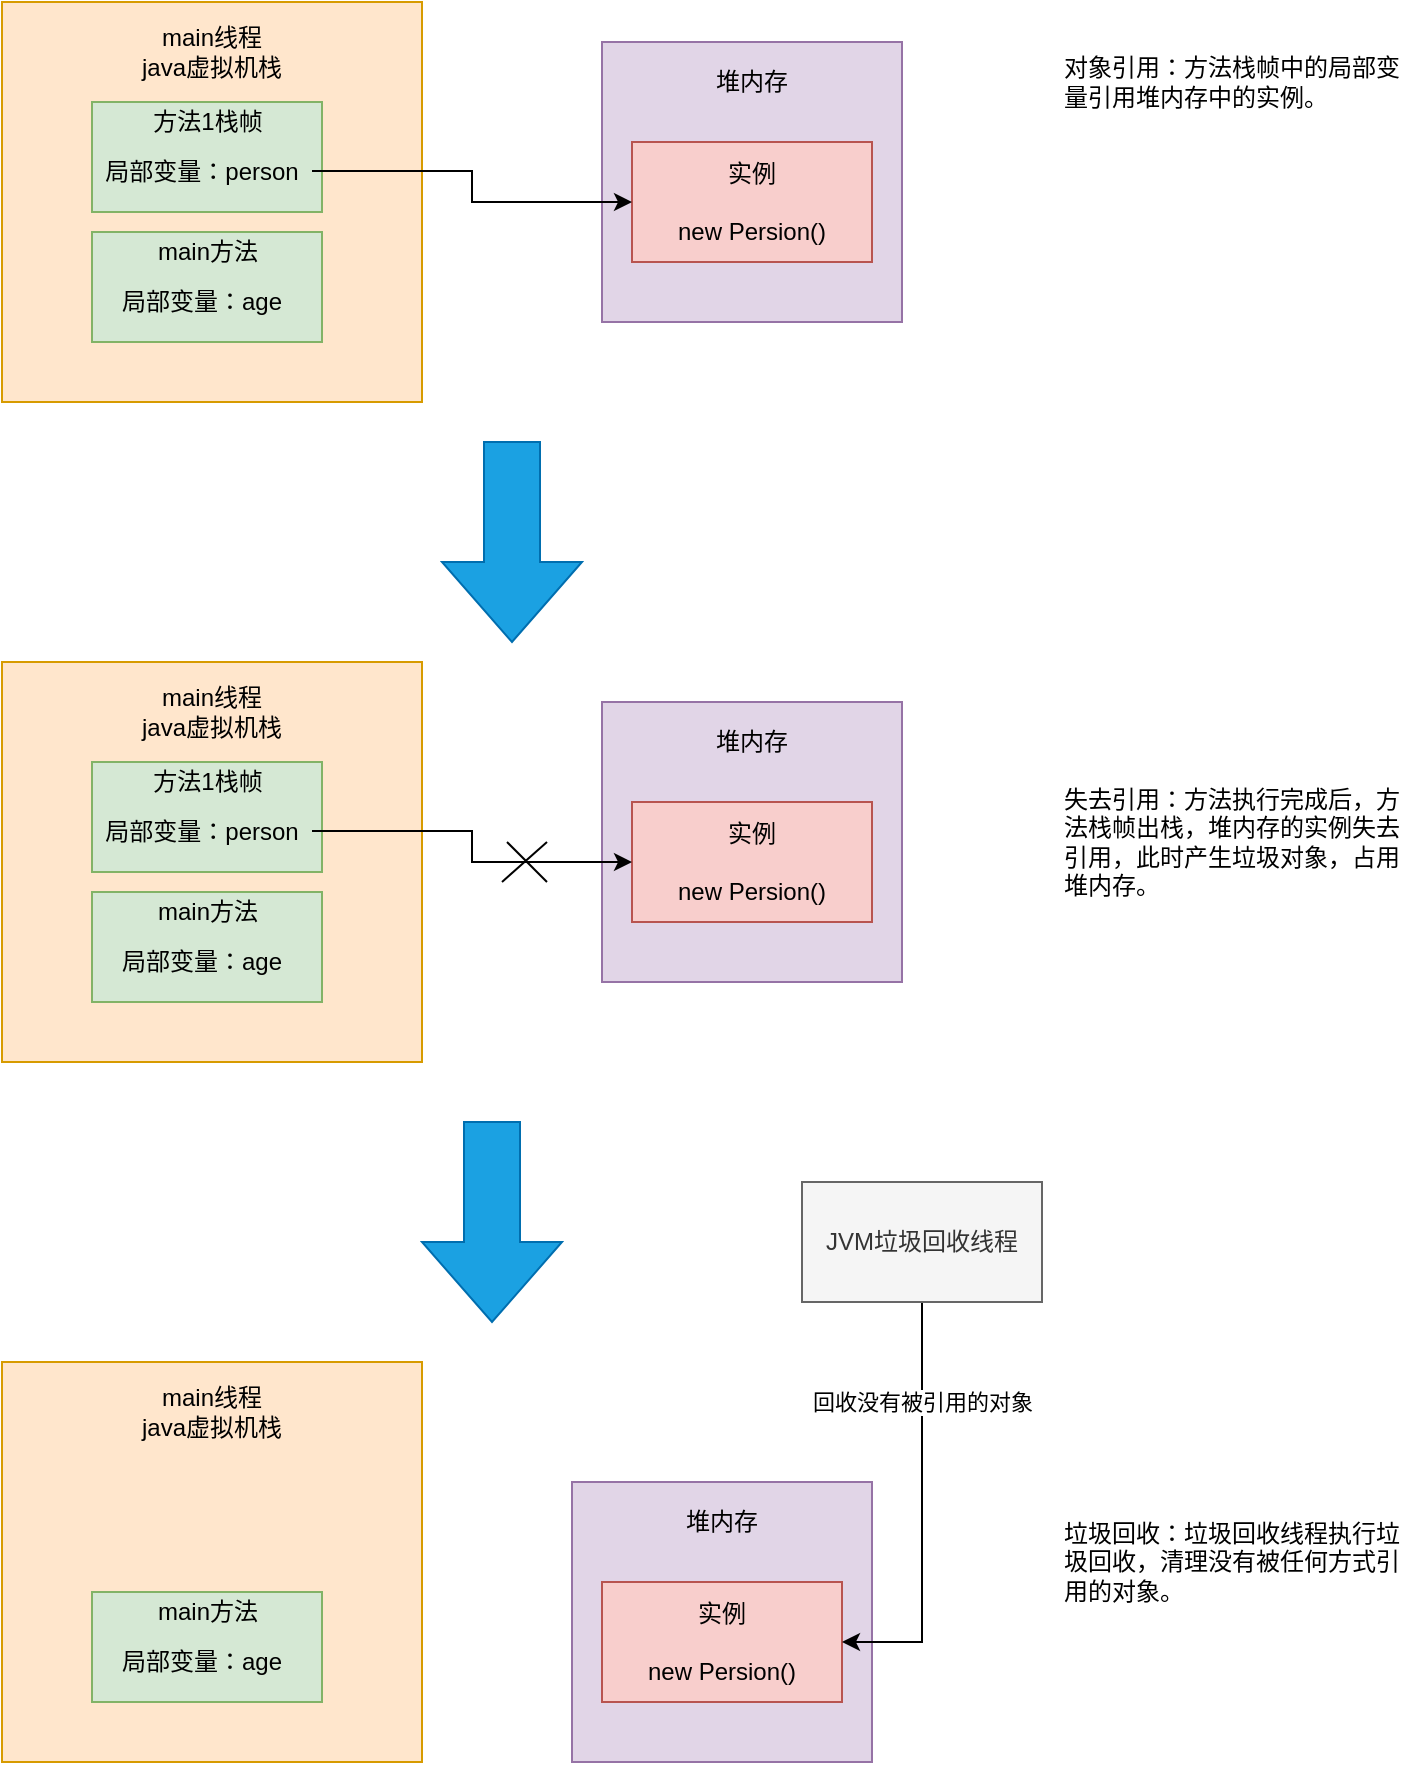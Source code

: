 <mxfile version="14.4.4" type="github">
  <diagram id="Cin4LmTbzPWeP2xjX7Cx" name="Page-1">
    <mxGraphModel dx="868" dy="460" grid="1" gridSize="10" guides="1" tooltips="1" connect="1" arrows="1" fold="1" page="1" pageScale="1" pageWidth="827" pageHeight="1169" math="0" shadow="0">
      <root>
        <mxCell id="0" />
        <mxCell id="1" parent="0" />
        <mxCell id="rJ6WnB4jMZfpZyY2WUPX-1" value="" style="rounded=0;whiteSpace=wrap;html=1;fillColor=#ffe6cc;strokeColor=#d79b00;" parent="1" vertex="1">
          <mxGeometry x="220" y="470" width="210" height="200" as="geometry" />
        </mxCell>
        <mxCell id="rJ6WnB4jMZfpZyY2WUPX-2" value="main线程&lt;br&gt;java虚拟机栈" style="text;html=1;strokeColor=none;fillColor=none;align=center;verticalAlign=middle;whiteSpace=wrap;rounded=0;" parent="1" vertex="1">
          <mxGeometry x="270" y="480" width="110" height="30" as="geometry" />
        </mxCell>
        <mxCell id="rJ6WnB4jMZfpZyY2WUPX-14" value="" style="group" parent="1" vertex="1" connectable="0">
          <mxGeometry x="265" y="520" width="115" height="55" as="geometry" />
        </mxCell>
        <mxCell id="rJ6WnB4jMZfpZyY2WUPX-4" value="" style="rounded=0;whiteSpace=wrap;html=1;fillColor=#d5e8d4;strokeColor=#82b366;" parent="rJ6WnB4jMZfpZyY2WUPX-14" vertex="1">
          <mxGeometry width="115" height="55" as="geometry" />
        </mxCell>
        <mxCell id="rJ6WnB4jMZfpZyY2WUPX-7" value="方法1栈帧" style="text;html=1;strokeColor=none;fillColor=none;align=center;verticalAlign=middle;whiteSpace=wrap;rounded=0;" parent="rJ6WnB4jMZfpZyY2WUPX-14" vertex="1">
          <mxGeometry x="21.5" width="72" height="20" as="geometry" />
        </mxCell>
        <mxCell id="rJ6WnB4jMZfpZyY2WUPX-8" value="局部变量：person" style="text;html=1;strokeColor=none;fillColor=none;align=center;verticalAlign=middle;whiteSpace=wrap;rounded=0;" parent="rJ6WnB4jMZfpZyY2WUPX-14" vertex="1">
          <mxGeometry y="27" width="110" height="15" as="geometry" />
        </mxCell>
        <mxCell id="rJ6WnB4jMZfpZyY2WUPX-15" value="" style="group" parent="1" vertex="1" connectable="0">
          <mxGeometry x="265" y="585" width="115" height="55" as="geometry" />
        </mxCell>
        <mxCell id="rJ6WnB4jMZfpZyY2WUPX-16" value="" style="rounded=0;whiteSpace=wrap;html=1;fillColor=#d5e8d4;strokeColor=#82b366;" parent="rJ6WnB4jMZfpZyY2WUPX-15" vertex="1">
          <mxGeometry width="115" height="55" as="geometry" />
        </mxCell>
        <mxCell id="rJ6WnB4jMZfpZyY2WUPX-17" value="main方法" style="text;html=1;strokeColor=none;fillColor=none;align=center;verticalAlign=middle;whiteSpace=wrap;rounded=0;" parent="rJ6WnB4jMZfpZyY2WUPX-15" vertex="1">
          <mxGeometry x="21.5" width="72" height="20" as="geometry" />
        </mxCell>
        <mxCell id="rJ6WnB4jMZfpZyY2WUPX-18" value="局部变量：age" style="text;html=1;strokeColor=none;fillColor=none;align=center;verticalAlign=middle;whiteSpace=wrap;rounded=0;" parent="rJ6WnB4jMZfpZyY2WUPX-15" vertex="1">
          <mxGeometry y="27" width="110" height="15" as="geometry" />
        </mxCell>
        <mxCell id="rJ6WnB4jMZfpZyY2WUPX-20" value="" style="rounded=0;whiteSpace=wrap;html=1;fillColor=#e1d5e7;strokeColor=#9673a6;" parent="1" vertex="1">
          <mxGeometry x="520" y="490" width="150" height="140" as="geometry" />
        </mxCell>
        <mxCell id="rJ6WnB4jMZfpZyY2WUPX-21" value="堆内存" style="text;html=1;strokeColor=none;fillColor=none;align=center;verticalAlign=middle;whiteSpace=wrap;rounded=0;" parent="1" vertex="1">
          <mxGeometry x="575" y="500" width="40" height="20" as="geometry" />
        </mxCell>
        <mxCell id="rJ6WnB4jMZfpZyY2WUPX-22" value="实例&lt;br&gt;&lt;br&gt;new Persion()" style="rounded=0;whiteSpace=wrap;html=1;fillColor=#f8cecc;strokeColor=#b85450;" parent="1" vertex="1">
          <mxGeometry x="535" y="540" width="120" height="60" as="geometry" />
        </mxCell>
        <mxCell id="rJ6WnB4jMZfpZyY2WUPX-24" style="edgeStyle=orthogonalEdgeStyle;rounded=0;orthogonalLoop=1;jettySize=auto;html=1;" parent="1" source="rJ6WnB4jMZfpZyY2WUPX-8" target="rJ6WnB4jMZfpZyY2WUPX-22" edge="1">
          <mxGeometry relative="1" as="geometry" />
        </mxCell>
        <mxCell id="rJ6WnB4jMZfpZyY2WUPX-25" value="" style="rounded=0;whiteSpace=wrap;html=1;fillColor=#ffe6cc;strokeColor=#d79b00;" parent="1" vertex="1">
          <mxGeometry x="220" y="800" width="210" height="200" as="geometry" />
        </mxCell>
        <mxCell id="rJ6WnB4jMZfpZyY2WUPX-26" value="main线程&lt;br&gt;java虚拟机栈" style="text;html=1;strokeColor=none;fillColor=none;align=center;verticalAlign=middle;whiteSpace=wrap;rounded=0;" parent="1" vertex="1">
          <mxGeometry x="270" y="810" width="110" height="30" as="geometry" />
        </mxCell>
        <mxCell id="rJ6WnB4jMZfpZyY2WUPX-27" value="" style="group" parent="1" vertex="1" connectable="0">
          <mxGeometry x="265" y="850" width="115" height="55" as="geometry" />
        </mxCell>
        <mxCell id="rJ6WnB4jMZfpZyY2WUPX-28" value="" style="rounded=0;whiteSpace=wrap;html=1;fillColor=#d5e8d4;strokeColor=#82b366;" parent="rJ6WnB4jMZfpZyY2WUPX-27" vertex="1">
          <mxGeometry width="115" height="55" as="geometry" />
        </mxCell>
        <mxCell id="rJ6WnB4jMZfpZyY2WUPX-29" value="方法1栈帧" style="text;html=1;strokeColor=none;fillColor=none;align=center;verticalAlign=middle;whiteSpace=wrap;rounded=0;" parent="rJ6WnB4jMZfpZyY2WUPX-27" vertex="1">
          <mxGeometry x="21.5" width="72" height="20" as="geometry" />
        </mxCell>
        <mxCell id="rJ6WnB4jMZfpZyY2WUPX-30" value="局部变量：person" style="text;html=1;strokeColor=none;fillColor=none;align=center;verticalAlign=middle;whiteSpace=wrap;rounded=0;" parent="rJ6WnB4jMZfpZyY2WUPX-27" vertex="1">
          <mxGeometry y="27" width="110" height="15" as="geometry" />
        </mxCell>
        <mxCell id="rJ6WnB4jMZfpZyY2WUPX-31" value="" style="group" parent="1" vertex="1" connectable="0">
          <mxGeometry x="265" y="915" width="115" height="55" as="geometry" />
        </mxCell>
        <mxCell id="rJ6WnB4jMZfpZyY2WUPX-32" value="" style="rounded=0;whiteSpace=wrap;html=1;fillColor=#d5e8d4;strokeColor=#82b366;" parent="rJ6WnB4jMZfpZyY2WUPX-31" vertex="1">
          <mxGeometry width="115" height="55" as="geometry" />
        </mxCell>
        <mxCell id="rJ6WnB4jMZfpZyY2WUPX-33" value="main方法" style="text;html=1;strokeColor=none;fillColor=none;align=center;verticalAlign=middle;whiteSpace=wrap;rounded=0;" parent="rJ6WnB4jMZfpZyY2WUPX-31" vertex="1">
          <mxGeometry x="21.5" width="72" height="20" as="geometry" />
        </mxCell>
        <mxCell id="rJ6WnB4jMZfpZyY2WUPX-34" value="局部变量：age" style="text;html=1;strokeColor=none;fillColor=none;align=center;verticalAlign=middle;whiteSpace=wrap;rounded=0;" parent="rJ6WnB4jMZfpZyY2WUPX-31" vertex="1">
          <mxGeometry y="27" width="110" height="15" as="geometry" />
        </mxCell>
        <mxCell id="rJ6WnB4jMZfpZyY2WUPX-35" value="" style="rounded=0;whiteSpace=wrap;html=1;fillColor=#e1d5e7;strokeColor=#9673a6;" parent="1" vertex="1">
          <mxGeometry x="520" y="820" width="150" height="140" as="geometry" />
        </mxCell>
        <mxCell id="rJ6WnB4jMZfpZyY2WUPX-36" value="堆内存" style="text;html=1;strokeColor=none;fillColor=none;align=center;verticalAlign=middle;whiteSpace=wrap;rounded=0;" parent="1" vertex="1">
          <mxGeometry x="575" y="830" width="40" height="20" as="geometry" />
        </mxCell>
        <mxCell id="rJ6WnB4jMZfpZyY2WUPX-37" value="实例&lt;br&gt;&lt;br&gt;new Persion()" style="rounded=0;whiteSpace=wrap;html=1;fillColor=#f8cecc;strokeColor=#b85450;" parent="1" vertex="1">
          <mxGeometry x="535" y="870" width="120" height="60" as="geometry" />
        </mxCell>
        <mxCell id="rJ6WnB4jMZfpZyY2WUPX-40" value="" style="html=1;shadow=0;dashed=0;align=center;verticalAlign=middle;shape=mxgraph.arrows2.arrow;dy=0.6;dx=40;direction=south;notch=0;fillColor=#1ba1e2;strokeColor=#006EAF;fontColor=#ffffff;" parent="1" vertex="1">
          <mxGeometry x="440" y="690" width="70" height="100" as="geometry" />
        </mxCell>
        <mxCell id="v2iGeY0vWUhogRHJJpxM-3" style="edgeStyle=orthogonalEdgeStyle;rounded=0;orthogonalLoop=1;jettySize=auto;html=1;fontColor=#1A1A1A;" edge="1" parent="1" source="rJ6WnB4jMZfpZyY2WUPX-30" target="rJ6WnB4jMZfpZyY2WUPX-37">
          <mxGeometry relative="1" as="geometry" />
        </mxCell>
        <mxCell id="v2iGeY0vWUhogRHJJpxM-9" value="" style="group" vertex="1" connectable="0" parent="1">
          <mxGeometry x="470" y="890" width="22.5" height="20" as="geometry" />
        </mxCell>
        <mxCell id="v2iGeY0vWUhogRHJJpxM-4" value="" style="endArrow=none;html=1;fontColor=#1A1A1A;" edge="1" parent="v2iGeY0vWUhogRHJJpxM-9">
          <mxGeometry width="50" height="50" relative="1" as="geometry">
            <mxPoint y="20" as="sourcePoint" />
            <mxPoint x="22.5" as="targetPoint" />
          </mxGeometry>
        </mxCell>
        <mxCell id="v2iGeY0vWUhogRHJJpxM-8" value="" style="endArrow=none;html=1;fontColor=#1A1A1A;" edge="1" parent="v2iGeY0vWUhogRHJJpxM-9">
          <mxGeometry width="50" height="50" relative="1" as="geometry">
            <mxPoint x="2.5" as="sourcePoint" />
            <mxPoint x="22.5" y="20" as="targetPoint" />
          </mxGeometry>
        </mxCell>
        <mxCell id="v2iGeY0vWUhogRHJJpxM-10" value="" style="html=1;shadow=0;dashed=0;align=center;verticalAlign=middle;shape=mxgraph.arrows2.arrow;dy=0.6;dx=40;direction=south;notch=0;fillColor=#1ba1e2;strokeColor=#006EAF;fontColor=#ffffff;" vertex="1" parent="1">
          <mxGeometry x="430" y="1030" width="70" height="100" as="geometry" />
        </mxCell>
        <mxCell id="v2iGeY0vWUhogRHJJpxM-11" value="" style="rounded=0;whiteSpace=wrap;html=1;fillColor=#ffe6cc;strokeColor=#d79b00;" vertex="1" parent="1">
          <mxGeometry x="220" y="1150" width="210" height="200" as="geometry" />
        </mxCell>
        <mxCell id="v2iGeY0vWUhogRHJJpxM-12" value="main线程&lt;br&gt;java虚拟机栈" style="text;html=1;strokeColor=none;fillColor=none;align=center;verticalAlign=middle;whiteSpace=wrap;rounded=0;" vertex="1" parent="1">
          <mxGeometry x="270" y="1160" width="110" height="30" as="geometry" />
        </mxCell>
        <mxCell id="v2iGeY0vWUhogRHJJpxM-17" value="" style="group" vertex="1" connectable="0" parent="1">
          <mxGeometry x="265" y="1265" width="115" height="55" as="geometry" />
        </mxCell>
        <mxCell id="v2iGeY0vWUhogRHJJpxM-18" value="" style="rounded=0;whiteSpace=wrap;html=1;fillColor=#d5e8d4;strokeColor=#82b366;" vertex="1" parent="v2iGeY0vWUhogRHJJpxM-17">
          <mxGeometry width="115" height="55" as="geometry" />
        </mxCell>
        <mxCell id="v2iGeY0vWUhogRHJJpxM-19" value="main方法" style="text;html=1;strokeColor=none;fillColor=none;align=center;verticalAlign=middle;whiteSpace=wrap;rounded=0;" vertex="1" parent="v2iGeY0vWUhogRHJJpxM-17">
          <mxGeometry x="21.5" width="72" height="20" as="geometry" />
        </mxCell>
        <mxCell id="v2iGeY0vWUhogRHJJpxM-20" value="局部变量：age" style="text;html=1;strokeColor=none;fillColor=none;align=center;verticalAlign=middle;whiteSpace=wrap;rounded=0;" vertex="1" parent="v2iGeY0vWUhogRHJJpxM-17">
          <mxGeometry y="27" width="110" height="15" as="geometry" />
        </mxCell>
        <mxCell id="v2iGeY0vWUhogRHJJpxM-21" value="" style="rounded=0;whiteSpace=wrap;html=1;fillColor=#e1d5e7;strokeColor=#9673a6;" vertex="1" parent="1">
          <mxGeometry x="505" y="1210" width="150" height="140" as="geometry" />
        </mxCell>
        <mxCell id="v2iGeY0vWUhogRHJJpxM-22" value="堆内存" style="text;html=1;strokeColor=none;fillColor=none;align=center;verticalAlign=middle;whiteSpace=wrap;rounded=0;" vertex="1" parent="1">
          <mxGeometry x="560" y="1220" width="40" height="20" as="geometry" />
        </mxCell>
        <mxCell id="v2iGeY0vWUhogRHJJpxM-23" value="实例&lt;br&gt;&lt;br&gt;new Persion()" style="rounded=0;whiteSpace=wrap;html=1;fillColor=#f8cecc;strokeColor=#b85450;" vertex="1" parent="1">
          <mxGeometry x="520" y="1260" width="120" height="60" as="geometry" />
        </mxCell>
        <mxCell id="v2iGeY0vWUhogRHJJpxM-28" value="&lt;div style=&quot;text-align: left&quot;&gt;&lt;span&gt;对象引用：方法栈帧中的局部变量引用堆内存中的实例。&lt;/span&gt;&lt;/div&gt;" style="text;html=1;strokeColor=none;fillColor=none;align=center;verticalAlign=middle;whiteSpace=wrap;rounded=0;labelBackgroundColor=none;" vertex="1" parent="1">
          <mxGeometry x="750" y="500" width="180" height="20" as="geometry" />
        </mxCell>
        <mxCell id="v2iGeY0vWUhogRHJJpxM-29" value="&lt;div style=&quot;text-align: left&quot;&gt;失去引用：方法执行完成后，方法栈帧出栈，堆内存的实例失去引用，此时产生垃圾对象，占用堆内存。&lt;/div&gt;" style="text;html=1;strokeColor=none;fillColor=none;align=center;verticalAlign=middle;whiteSpace=wrap;rounded=0;labelBackgroundColor=none;" vertex="1" parent="1">
          <mxGeometry x="750" y="880" width="180" height="20" as="geometry" />
        </mxCell>
        <mxCell id="v2iGeY0vWUhogRHJJpxM-30" value="&lt;div style=&quot;text-align: left&quot;&gt;垃圾回收：垃圾回收线程执行垃圾回收，清理没有被任何方式引用的对象。&lt;/div&gt;" style="text;html=1;strokeColor=none;fillColor=none;align=center;verticalAlign=middle;whiteSpace=wrap;rounded=0;labelBackgroundColor=none;" vertex="1" parent="1">
          <mxGeometry x="750" y="1240" width="180" height="20" as="geometry" />
        </mxCell>
        <mxCell id="v2iGeY0vWUhogRHJJpxM-33" value="回收没有被引用的对象" style="edgeStyle=orthogonalEdgeStyle;rounded=0;orthogonalLoop=1;jettySize=auto;html=1;entryX=1;entryY=0.5;entryDx=0;entryDy=0;fontColor=#000000;" edge="1" parent="1" source="v2iGeY0vWUhogRHJJpxM-31" target="v2iGeY0vWUhogRHJJpxM-23">
          <mxGeometry x="-0.524" relative="1" as="geometry">
            <mxPoint as="offset" />
          </mxGeometry>
        </mxCell>
        <mxCell id="v2iGeY0vWUhogRHJJpxM-31" value="JVM垃圾回收线程" style="rounded=0;whiteSpace=wrap;html=1;labelBackgroundColor=none;fontColor=#333333;fillColor=#f5f5f5;strokeColor=#666666;" vertex="1" parent="1">
          <mxGeometry x="620" y="1060" width="120" height="60" as="geometry" />
        </mxCell>
      </root>
    </mxGraphModel>
  </diagram>
</mxfile>
